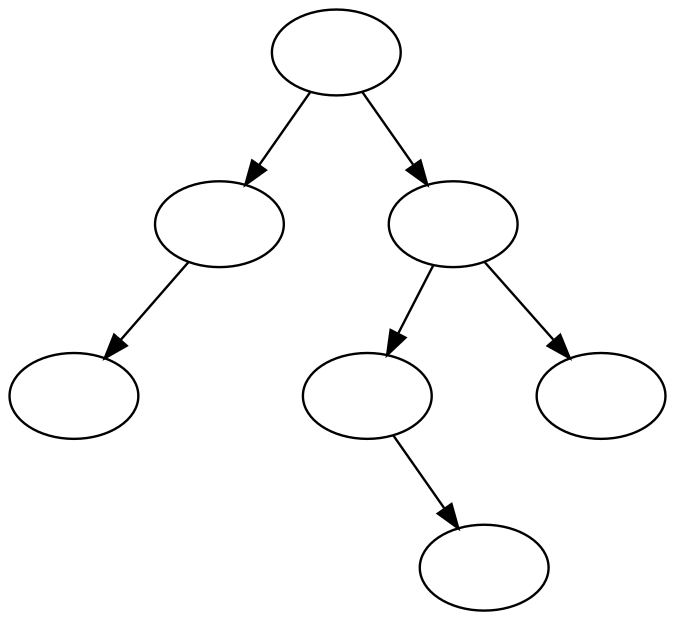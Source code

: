 digraph tree {
graph [size="4.5!"]
    a[label=""]
    b[label=""]
    a -> b
    am[label="",width=.1,style=invis]
    a -> am [style=invis]
    c[label=""]
    a -> c
    {rank=same b -> am -> c [style=invis]}
    
    d[label=""]
    b -> d
    bm[label="",width=.1,style=invis]
    b -> bm [style=invis]
    br[label="",width=.1,style=invis]
    b -> br [style=invis]
    {rank=same d -> bm -> br [style=invis]}

    e[label=""]
    c -> e
    cm[label="",width=.1,style=invis]
    c -> cm [style=invis]
    f[label=""]
    c -> f
    {rank=same e -> cm -> f [style=invis]}

    el[label="",width=.1,style=invis]
    e -> el [style=invis]
    em[label="",width=.1,style=invis]
    e -> em [style=invis]
    g[label=""]
    e -> g
    {rank=same el -> em -> g [style=invis]}
}

